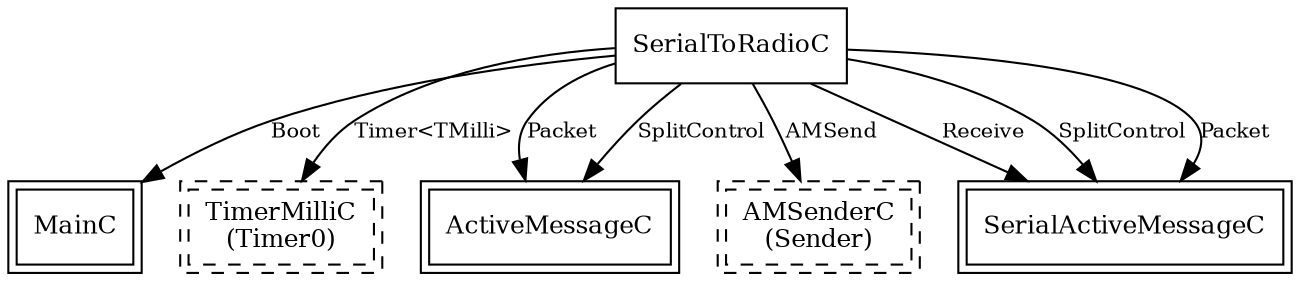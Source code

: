 digraph "SerialToRadioAppC" {
  "SerialToRadioC" [fontsize=12, shape=box, URL="../chtml/SerialToRadioC.html"];
  "MainC" [fontsize=12, shape=box,peripheries=2, URL="../chtml/tos.system.MainC.html"];
  "SerialToRadioC" [fontsize=12, shape=box, URL="../chtml/SerialToRadioC.html"];
  "SerialToRadioAppC.Timer0" [fontsize=12, shape=box,peripheries=2, style=dashed, label="TimerMilliC\n(Timer0)", URL="../chtml/tos.system.TimerMilliC.html"];
  "SerialToRadioC" [fontsize=12, shape=box, URL="../chtml/SerialToRadioC.html"];
  "ActiveMessageC" [fontsize=12, shape=box,peripheries=2, URL="../chtml/tos.platforms.telosa.ActiveMessageC.html"];
  "SerialToRadioC" [fontsize=12, shape=box, URL="../chtml/SerialToRadioC.html"];
  "SerialToRadioAppC.Sender" [fontsize=12, shape=box,peripheries=2, style=dashed, label="AMSenderC\n(Sender)", URL="../chtml/tos.system.AMSenderC.html"];
  "SerialToRadioC" [fontsize=12, shape=box, URL="../chtml/SerialToRadioC.html"];
  "SerialActiveMessageC" [fontsize=12, shape=box,peripheries=2, URL="../chtml/tos.lib.serial.SerialActiveMessageC.html"];
  "SerialToRadioC" [fontsize=12, shape=box, URL="../chtml/SerialToRadioC.html"];
  "ActiveMessageC" [fontsize=12, shape=box,peripheries=2, URL="../chtml/tos.platforms.telosa.ActiveMessageC.html"];
  "SerialToRadioC" [fontsize=12, shape=box, URL="../chtml/SerialToRadioC.html"];
  "SerialActiveMessageC" [fontsize=12, shape=box,peripheries=2, URL="../chtml/tos.lib.serial.SerialActiveMessageC.html"];
  "SerialToRadioC" [fontsize=12, shape=box, URL="../chtml/SerialToRadioC.html"];
  "SerialActiveMessageC" [fontsize=12, shape=box,peripheries=2, URL="../chtml/tos.lib.serial.SerialActiveMessageC.html"];
  "SerialToRadioC" -> "MainC" [label="Boot", URL="../ihtml/tos.interfaces.Boot.html", fontsize=10];
  "SerialToRadioC" -> "SerialToRadioAppC.Timer0" [label="Timer<TMilli>", URL="../ihtml/tos.lib.timer.Timer.html", fontsize=10];
  "SerialToRadioC" -> "ActiveMessageC" [label="Packet", URL="../ihtml/tos.interfaces.Packet.html", fontsize=10];
  "SerialToRadioC" -> "SerialToRadioAppC.Sender" [label="AMSend", URL="../ihtml/tos.interfaces.AMSend.html", fontsize=10];
  "SerialToRadioC" -> "SerialActiveMessageC" [label="Receive", URL="../ihtml/tos.interfaces.Receive.html", fontsize=10];
  "SerialToRadioC" -> "ActiveMessageC" [label="SplitControl", URL="../ihtml/tos.interfaces.SplitControl.html", fontsize=10];
  "SerialToRadioC" -> "SerialActiveMessageC" [label="SplitControl", URL="../ihtml/tos.interfaces.SplitControl.html", fontsize=10];
  "SerialToRadioC" -> "SerialActiveMessageC" [label="Packet", URL="../ihtml/tos.interfaces.Packet.html", fontsize=10];
}
